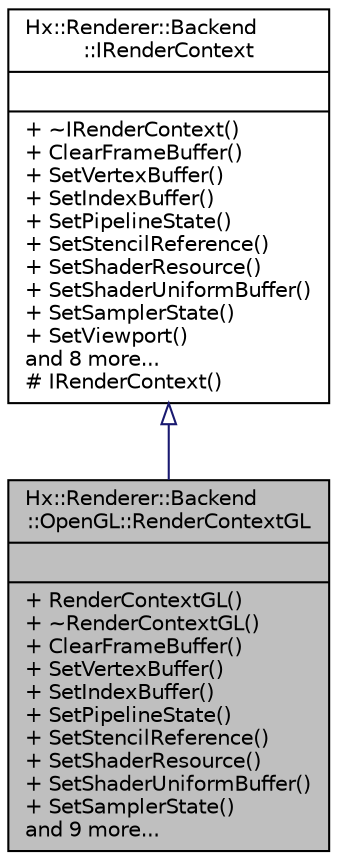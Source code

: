digraph "Hx::Renderer::Backend::OpenGL::RenderContextGL"
{
  edge [fontname="Helvetica",fontsize="10",labelfontname="Helvetica",labelfontsize="10"];
  node [fontname="Helvetica",fontsize="10",shape=record];
  Node2 [label="{Hx::Renderer::Backend\l::OpenGL::RenderContextGL\n||+ RenderContextGL()\l+ ~RenderContextGL()\l+ ClearFrameBuffer()\l+ SetVertexBuffer()\l+ SetIndexBuffer()\l+ SetPipelineState()\l+ SetStencilReference()\l+ SetShaderResource()\l+ SetShaderUniformBuffer()\l+ SetSamplerState()\land 9 more...\l}",height=0.2,width=0.4,color="black", fillcolor="grey75", style="filled", fontcolor="black"];
  Node3 -> Node2 [dir="back",color="midnightblue",fontsize="10",style="solid",arrowtail="onormal",fontname="Helvetica"];
  Node3 [label="{Hx::Renderer::Backend\l::IRenderContext\n||+ ~IRenderContext()\l+ ClearFrameBuffer()\l+ SetVertexBuffer()\l+ SetIndexBuffer()\l+ SetPipelineState()\l+ SetStencilReference()\l+ SetShaderResource()\l+ SetShaderUniformBuffer()\l+ SetSamplerState()\l+ SetViewport()\land 8 more...\l# IRenderContext()\l}",height=0.2,width=0.4,color="black", fillcolor="white", style="filled",URL="$structHx_1_1Renderer_1_1Backend_1_1IRenderContext.html"];
}
